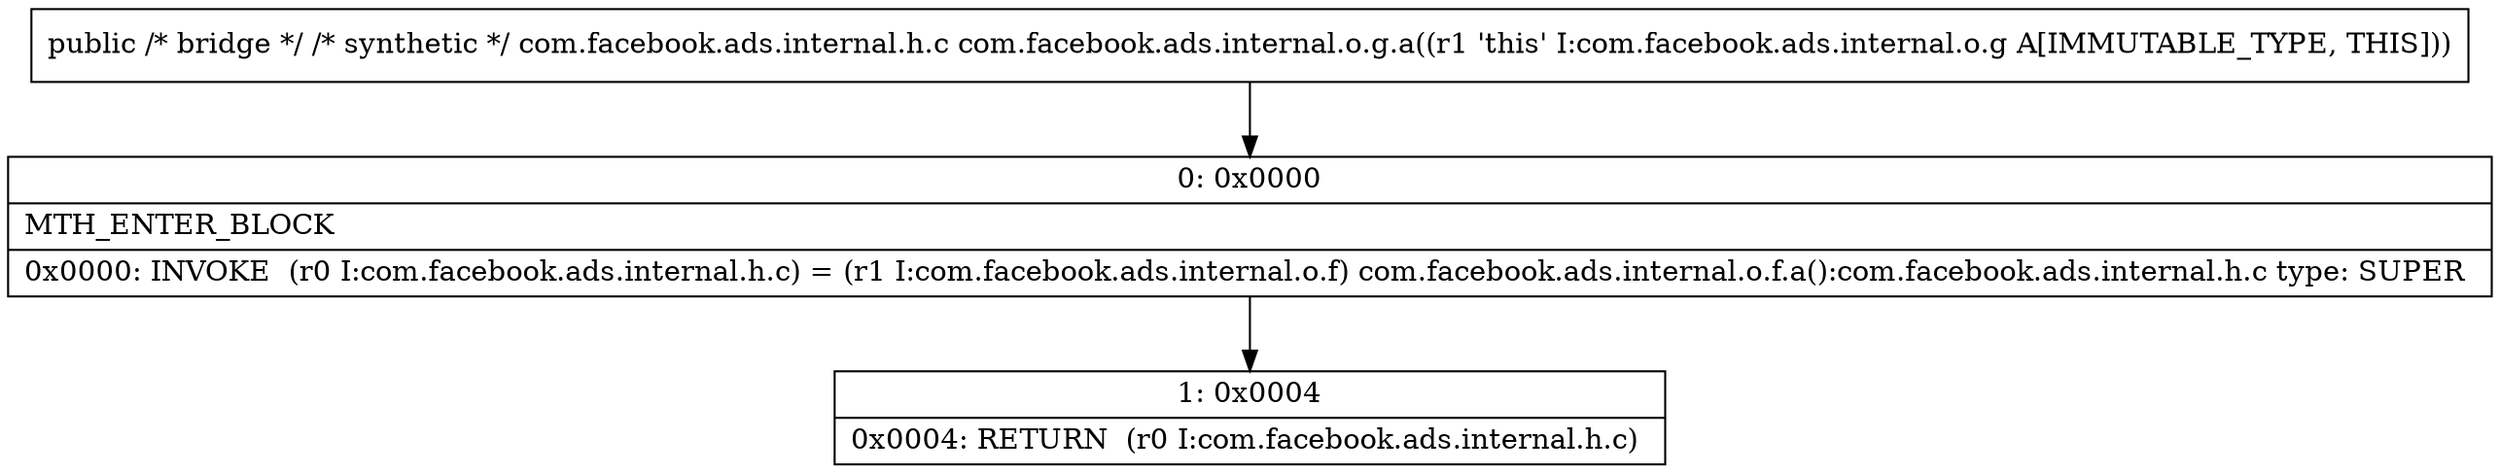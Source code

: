 digraph "CFG forcom.facebook.ads.internal.o.g.a()Lcom\/facebook\/ads\/internal\/h\/c;" {
Node_0 [shape=record,label="{0\:\ 0x0000|MTH_ENTER_BLOCK\l|0x0000: INVOKE  (r0 I:com.facebook.ads.internal.h.c) = (r1 I:com.facebook.ads.internal.o.f) com.facebook.ads.internal.o.f.a():com.facebook.ads.internal.h.c type: SUPER \l}"];
Node_1 [shape=record,label="{1\:\ 0x0004|0x0004: RETURN  (r0 I:com.facebook.ads.internal.h.c) \l}"];
MethodNode[shape=record,label="{public \/* bridge *\/ \/* synthetic *\/ com.facebook.ads.internal.h.c com.facebook.ads.internal.o.g.a((r1 'this' I:com.facebook.ads.internal.o.g A[IMMUTABLE_TYPE, THIS])) }"];
MethodNode -> Node_0;
Node_0 -> Node_1;
}

